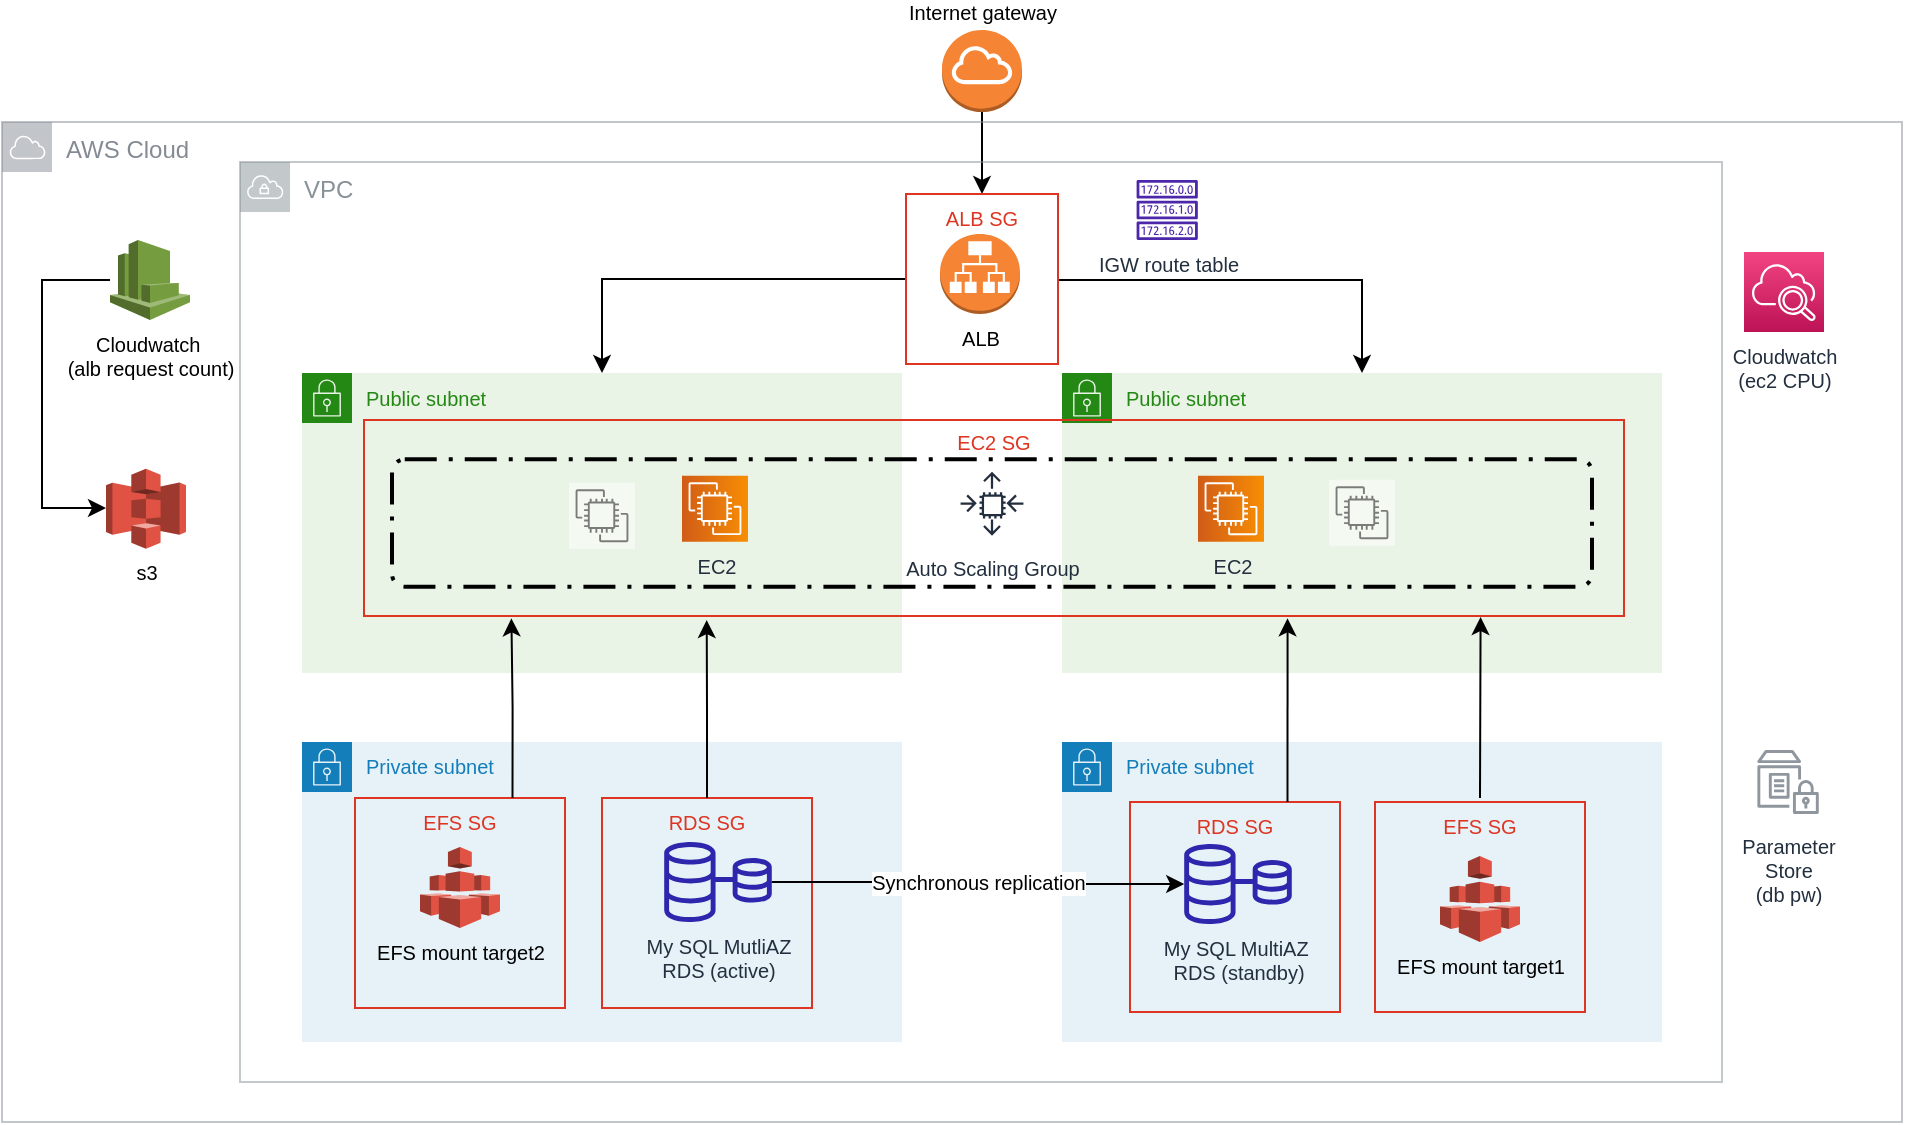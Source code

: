 <mxfile version="20.4.1" type="device"><diagram id="AdsnOwSsiy0AfqdOXsvL" name="Page-1"><mxGraphModel dx="2035" dy="635" grid="1" gridSize="10" guides="1" tooltips="1" connect="1" arrows="1" fold="1" page="1" pageScale="1" pageWidth="850" pageHeight="1100" math="0" shadow="0"><root><mxCell id="0"/><mxCell id="1" parent="0"/><mxCell id="UJqL4misTLA6MCcpcjaF-16" value="ALB" style="outlineConnect=0;dashed=0;verticalLabelPosition=bottom;verticalAlign=top;align=center;html=1;shape=mxgraph.aws3.application_load_balancer;fillColor=#F58534;gradientColor=none;fontSize=10;" parent="1" vertex="1"><mxGeometry x="399" y="216" width="40" height="40" as="geometry"/></mxCell><mxCell id="UJqL4misTLA6MCcpcjaF-38" value="IGW route table" style="sketch=0;outlineConnect=0;fontColor=#232F3E;gradientColor=none;fillColor=#4D27AA;strokeColor=none;dashed=0;verticalLabelPosition=bottom;verticalAlign=top;align=center;html=1;fontSize=10;fontStyle=0;aspect=fixed;pointerEvents=1;shape=mxgraph.aws4.route_table;" parent="1" vertex="1"><mxGeometry x="497.21" y="189" width="30.79" height="30" as="geometry"/></mxCell><mxCell id="qeLjKSfhj6K_IPL9pVhX-14" value="Private subnet&amp;nbsp;" style="points=[[0,0],[0.25,0],[0.5,0],[0.75,0],[1,0],[1,0.25],[1,0.5],[1,0.75],[1,1],[0.75,1],[0.5,1],[0.25,1],[0,1],[0,0.75],[0,0.5],[0,0.25]];outlineConnect=0;gradientColor=none;html=1;whiteSpace=wrap;fontSize=10;fontStyle=0;container=1;pointerEvents=0;collapsible=0;recursiveResize=0;shape=mxgraph.aws4.group;grIcon=mxgraph.aws4.group_security_group;grStroke=0;strokeColor=#147EBA;fillColor=#E6F2F8;verticalAlign=top;align=left;spacingLeft=30;fontColor=#147EBA;dashed=0;" parent="1" vertex="1"><mxGeometry x="80" y="470" width="300" height="150" as="geometry"/></mxCell><mxCell id="UJqL4misTLA6MCcpcjaF-26" value="My SQL MutliAZ&lt;br style=&quot;font-size: 10px;&quot;&gt;RDS (active)" style="sketch=0;outlineConnect=0;fontColor=#232F3E;gradientColor=none;fillColor=#2E27AD;strokeColor=none;dashed=0;verticalLabelPosition=bottom;verticalAlign=top;align=center;html=1;fontSize=10;fontStyle=0;aspect=fixed;pointerEvents=1;shape=mxgraph.aws4.rds_multi_az;" parent="qeLjKSfhj6K_IPL9pVhX-14" vertex="1"><mxGeometry x="181.1" y="50" width="53.79" height="40" as="geometry"/></mxCell><mxCell id="2rBMx8NJpElV8pyC6ny5-1" value="EFS mount target2" style="outlineConnect=0;dashed=0;verticalLabelPosition=bottom;verticalAlign=top;align=center;html=1;shape=mxgraph.aws3.efs;fillColor=#E05243;gradientColor=none;fontSize=10;" vertex="1" parent="qeLjKSfhj6K_IPL9pVhX-14"><mxGeometry x="59" y="52.5" width="40" height="40.5" as="geometry"/></mxCell><mxCell id="2rBMx8NJpElV8pyC6ny5-12" value="RDS SG" style="fillColor=none;strokeColor=#DD3522;verticalAlign=top;fontStyle=0;fontColor=#DD3522;fontSize=10;" vertex="1" parent="qeLjKSfhj6K_IPL9pVhX-14"><mxGeometry x="150" y="28" width="105" height="105" as="geometry"/></mxCell><mxCell id="2rBMx8NJpElV8pyC6ny5-16" value="EFS SG" style="fillColor=none;strokeColor=#DD3522;verticalAlign=top;fontStyle=0;fontColor=#DD3522;fontSize=10;" vertex="1" parent="qeLjKSfhj6K_IPL9pVhX-14"><mxGeometry x="26.5" y="28" width="105" height="105" as="geometry"/></mxCell><mxCell id="qeLjKSfhj6K_IPL9pVhX-15" value="Public subnet" style="points=[[0,0],[0.25,0],[0.5,0],[0.75,0],[1,0],[1,0.25],[1,0.5],[1,0.75],[1,1],[0.75,1],[0.5,1],[0.25,1],[0,1],[0,0.75],[0,0.5],[0,0.25]];outlineConnect=0;gradientColor=none;html=1;whiteSpace=wrap;fontSize=10;fontStyle=0;container=1;pointerEvents=0;collapsible=0;recursiveResize=0;shape=mxgraph.aws4.group;grIcon=mxgraph.aws4.group_security_group;grStroke=0;strokeColor=#248814;fillColor=#E9F3E6;verticalAlign=top;align=left;spacingLeft=30;fontColor=#248814;dashed=0;" parent="1" vertex="1"><mxGeometry x="80" y="285.5" width="300" height="150" as="geometry"/></mxCell><mxCell id="qeLjKSfhj6K_IPL9pVhX-26" value="Public subnet" style="points=[[0,0],[0.25,0],[0.5,0],[0.75,0],[1,0],[1,0.25],[1,0.5],[1,0.75],[1,1],[0.75,1],[0.5,1],[0.25,1],[0,1],[0,0.75],[0,0.5],[0,0.25]];outlineConnect=0;gradientColor=none;html=1;whiteSpace=wrap;fontSize=10;fontStyle=0;container=1;pointerEvents=0;collapsible=0;recursiveResize=0;shape=mxgraph.aws4.group;grIcon=mxgraph.aws4.group_security_group;grStroke=0;strokeColor=#248814;fillColor=#E9F3E6;verticalAlign=top;align=left;spacingLeft=30;fontColor=#248814;dashed=0;" parent="1" vertex="1"><mxGeometry x="460" y="285.5" width="300" height="150" as="geometry"/></mxCell><mxCell id="qeLjKSfhj6K_IPL9pVhX-29" value="Private subnet" style="points=[[0,0],[0.25,0],[0.5,0],[0.75,0],[1,0],[1,0.25],[1,0.5],[1,0.75],[1,1],[0.75,1],[0.5,1],[0.25,1],[0,1],[0,0.75],[0,0.5],[0,0.25]];outlineConnect=0;gradientColor=none;html=1;whiteSpace=wrap;fontSize=10;fontStyle=0;container=1;pointerEvents=0;collapsible=0;recursiveResize=0;shape=mxgraph.aws4.group;grIcon=mxgraph.aws4.group_security_group;grStroke=0;strokeColor=#147EBA;fillColor=#E6F2F8;verticalAlign=top;align=left;spacingLeft=30;fontColor=#147EBA;dashed=0;" parent="1" vertex="1"><mxGeometry x="460" y="470" width="300" height="150" as="geometry"/></mxCell><mxCell id="qeLjKSfhj6K_IPL9pVhX-30" value="My SQL MultiAZ&amp;nbsp;&lt;br style=&quot;font-size: 10px;&quot;&gt;RDS (standby)" style="sketch=0;outlineConnect=0;fontColor=#232F3E;gradientColor=none;fillColor=#2E27AD;strokeColor=none;dashed=0;verticalLabelPosition=bottom;verticalAlign=top;align=center;html=1;fontSize=10;fontStyle=0;aspect=fixed;pointerEvents=1;shape=mxgraph.aws4.rds_multi_az;" parent="qeLjKSfhj6K_IPL9pVhX-29" vertex="1"><mxGeometry x="61.1" y="51" width="53.79" height="40" as="geometry"/></mxCell><mxCell id="2rBMx8NJpElV8pyC6ny5-2" value="EFS mount target1" style="outlineConnect=0;dashed=0;verticalLabelPosition=bottom;verticalAlign=top;align=center;html=1;shape=mxgraph.aws3.efs;fillColor=#E05243;gradientColor=none;fontSize=10;" vertex="1" parent="qeLjKSfhj6K_IPL9pVhX-29"><mxGeometry x="189" y="57" width="40" height="43" as="geometry"/></mxCell><mxCell id="2rBMx8NJpElV8pyC6ny5-13" value="RDS SG" style="fillColor=none;strokeColor=#DD3522;verticalAlign=top;fontStyle=0;fontColor=#DD3522;fontSize=10;" vertex="1" parent="qeLjKSfhj6K_IPL9pVhX-29"><mxGeometry x="34" y="30" width="105" height="105" as="geometry"/></mxCell><mxCell id="2rBMx8NJpElV8pyC6ny5-35" value="EFS SG" style="fillColor=none;strokeColor=#DD3522;verticalAlign=top;fontStyle=0;fontColor=#DD3522;fontSize=10;" vertex="1" parent="qeLjKSfhj6K_IPL9pVhX-29"><mxGeometry x="156.5" y="30" width="105" height="105" as="geometry"/></mxCell><mxCell id="2rBMx8NJpElV8pyC6ny5-6" value="Synchronous&amp;nbsp;replication" style="edgeStyle=orthogonalEdgeStyle;rounded=0;orthogonalLoop=1;jettySize=auto;html=1;fontSize=10;" edge="1" parent="1" source="UJqL4misTLA6MCcpcjaF-26" target="qeLjKSfhj6K_IPL9pVhX-30"><mxGeometry relative="1" as="geometry"><mxPoint x="780" y="555" as="targetPoint"/></mxGeometry></mxCell><mxCell id="2rBMx8NJpElV8pyC6ny5-52" style="edgeStyle=orthogonalEdgeStyle;rounded=0;orthogonalLoop=1;jettySize=auto;html=1;entryX=0.5;entryY=0;entryDx=0;entryDy=0;fontSize=10;" edge="1" parent="1" source="2rBMx8NJpElV8pyC6ny5-10" target="2rBMx8NJpElV8pyC6ny5-23"><mxGeometry relative="1" as="geometry"/></mxCell><mxCell id="2rBMx8NJpElV8pyC6ny5-10" value="Internet gateway" style="outlineConnect=0;dashed=0;verticalLabelPosition=top;verticalAlign=bottom;align=center;html=1;shape=mxgraph.aws3.internet_gateway;fillColor=#F58534;gradientColor=none;fontSize=10;labelPosition=center;" vertex="1" parent="1"><mxGeometry x="400" y="114" width="40" height="41" as="geometry"/></mxCell><mxCell id="2rBMx8NJpElV8pyC6ny5-29" style="edgeStyle=orthogonalEdgeStyle;rounded=0;orthogonalLoop=1;jettySize=auto;html=1;entryX=0.883;entryY=0.995;entryDx=0;entryDy=0;entryPerimeter=0;fontSize=10;" edge="1" parent="1"><mxGeometry relative="1" as="geometry"><mxPoint x="669" y="490" as="sourcePoint"/><mxPoint x="669.29" y="407.525" as="targetPoint"/><Array as="points"><mxPoint x="669" y="498"/></Array></mxGeometry></mxCell><mxCell id="2rBMx8NJpElV8pyC6ny5-19" value="s3" style="outlineConnect=0;dashed=0;verticalLabelPosition=bottom;verticalAlign=top;align=center;html=1;shape=mxgraph.aws3.s3;fillColor=#E05243;gradientColor=none;fontSize=10;" vertex="1" parent="1"><mxGeometry x="-18.0" y="333.37" width="40" height="40" as="geometry"/></mxCell><mxCell id="2rBMx8NJpElV8pyC6ny5-40" style="edgeStyle=orthogonalEdgeStyle;rounded=0;orthogonalLoop=1;jettySize=auto;html=1;entryX=0.5;entryY=0;entryDx=0;entryDy=0;fontSize=10;" edge="1" parent="1" source="2rBMx8NJpElV8pyC6ny5-23" target="qeLjKSfhj6K_IPL9pVhX-15"><mxGeometry relative="1" as="geometry"/></mxCell><mxCell id="2rBMx8NJpElV8pyC6ny5-44" style="edgeStyle=orthogonalEdgeStyle;rounded=0;orthogonalLoop=1;jettySize=auto;html=1;fontSize=10;entryX=0.5;entryY=0;entryDx=0;entryDy=0;" edge="1" parent="1" target="qeLjKSfhj6K_IPL9pVhX-26"><mxGeometry relative="1" as="geometry"><mxPoint x="610" y="284.5" as="targetPoint"/><mxPoint x="458" y="239" as="sourcePoint"/><Array as="points"><mxPoint x="610" y="239"/></Array></mxGeometry></mxCell><mxCell id="2rBMx8NJpElV8pyC6ny5-23" value="ALB SG" style="fillColor=none;strokeColor=#DD3522;verticalAlign=top;fontStyle=0;fontColor=#DD3522;fontSize=10;" vertex="1" parent="1"><mxGeometry x="382" y="196" width="76" height="85" as="geometry"/></mxCell><mxCell id="2rBMx8NJpElV8pyC6ny5-24" value="EC2 SG&#10;" style="fillColor=none;strokeColor=#DD3522;verticalAlign=top;fontStyle=0;fontColor=#DD3522;fontSize=10;align=center;horizontal=1;spacingTop=-1;" vertex="1" parent="1"><mxGeometry x="111" y="309" width="630" height="98" as="geometry"/></mxCell><mxCell id="2rBMx8NJpElV8pyC6ny5-27" style="edgeStyle=orthogonalEdgeStyle;rounded=0;orthogonalLoop=1;jettySize=auto;html=1;entryX=0.272;entryY=1.021;entryDx=0;entryDy=0;entryPerimeter=0;fontSize=10;" edge="1" parent="1" source="2rBMx8NJpElV8pyC6ny5-12" target="2rBMx8NJpElV8pyC6ny5-24"><mxGeometry relative="1" as="geometry"/></mxCell><mxCell id="2rBMx8NJpElV8pyC6ny5-30" value="" style="edgeStyle=orthogonalEdgeStyle;rounded=0;orthogonalLoop=1;jettySize=auto;html=1;fontSize=10;exitX=0.75;exitY=0;exitDx=0;exitDy=0;entryX=0.733;entryY=1.012;entryDx=0;entryDy=0;entryPerimeter=0;" edge="1" parent="1" source="2rBMx8NJpElV8pyC6ny5-13" target="2rBMx8NJpElV8pyC6ny5-24"><mxGeometry relative="1" as="geometry"><mxPoint x="580" y="440" as="targetPoint"/><Array as="points"/></mxGeometry></mxCell><mxCell id="2rBMx8NJpElV8pyC6ny5-45" style="edgeStyle=orthogonalEdgeStyle;rounded=0;orthogonalLoop=1;jettySize=auto;html=1;fontSize=10;" edge="1" parent="1" source="2rBMx8NJpElV8pyC6ny5-32" target="2rBMx8NJpElV8pyC6ny5-19"><mxGeometry relative="1" as="geometry"><mxPoint x="-40" y="350" as="targetPoint"/><Array as="points"><mxPoint x="-50" y="239"/><mxPoint x="-50" y="353"/></Array></mxGeometry></mxCell><mxCell id="2rBMx8NJpElV8pyC6ny5-32" value="Cloudwatch&amp;nbsp;&lt;br style=&quot;font-size: 10px;&quot;&gt;(alb request count)" style="outlineConnect=0;dashed=0;verticalLabelPosition=bottom;verticalAlign=top;align=center;html=1;shape=mxgraph.aws3.cloudwatch;fillColor=#759C3E;gradientColor=none;fontSize=10;" vertex="1" parent="1"><mxGeometry x="-16" y="219" width="40" height="40" as="geometry"/></mxCell><mxCell id="2rBMx8NJpElV8pyC6ny5-34" value="Cloudwatch&lt;br&gt;(ec2 CPU)" style="sketch=0;points=[[0,0,0],[0.25,0,0],[0.5,0,0],[0.75,0,0],[1,0,0],[0,1,0],[0.25,1,0],[0.5,1,0],[0.75,1,0],[1,1,0],[0,0.25,0],[0,0.5,0],[0,0.75,0],[1,0.25,0],[1,0.5,0],[1,0.75,0]];points=[[0,0,0],[0.25,0,0],[0.5,0,0],[0.75,0,0],[1,0,0],[0,1,0],[0.25,1,0],[0.5,1,0],[0.75,1,0],[1,1,0],[0,0.25,0],[0,0.5,0],[0,0.75,0],[1,0.25,0],[1,0.5,0],[1,0.75,0]];outlineConnect=0;fontColor=#232F3E;gradientColor=#F34482;gradientDirection=north;fillColor=#BC1356;strokeColor=#ffffff;dashed=0;verticalLabelPosition=bottom;verticalAlign=top;align=center;html=1;fontSize=10;fontStyle=0;aspect=fixed;shape=mxgraph.aws4.resourceIcon;resIcon=mxgraph.aws4.cloudwatch_2;" vertex="1" parent="1"><mxGeometry x="801" y="225" width="40" height="40" as="geometry"/></mxCell><mxCell id="2rBMx8NJpElV8pyC6ny5-36" value="" style="rounded=1;arcSize=10;dashed=1;fillColor=none;gradientColor=none;dashPattern=8 3 1 3;strokeWidth=2;fontSize=10;verticalAlign=bottom;labelPosition=center;verticalLabelPosition=top;align=center;" vertex="1" parent="1"><mxGeometry x="125" y="328.66" width="600" height="63.68" as="geometry"/></mxCell><mxCell id="2rBMx8NJpElV8pyC6ny5-37" value="Auto Scaling Group&lt;br style=&quot;font-size: 10px;&quot;&gt;&lt;font style=&quot;font-size: 10px;&quot;&gt;&lt;br style=&quot;font-size: 10px;&quot;&gt;&lt;/font&gt;" style="sketch=0;outlineConnect=0;fontColor=#232F3E;gradientColor=none;strokeColor=#232F3E;fillColor=#ffffff;dashed=0;verticalLabelPosition=bottom;verticalAlign=top;align=center;html=1;fontSize=10;fontStyle=0;aspect=fixed;shape=mxgraph.aws4.resourceIcon;resIcon=mxgraph.aws4.auto_scaling;" vertex="1" parent="1"><mxGeometry x="405" y="330.84" width="40" height="40" as="geometry"/></mxCell><mxCell id="UJqL4misTLA6MCcpcjaF-13" value="EC2" style="sketch=0;points=[[0,0,0],[0.25,0,0],[0.5,0,0],[0.75,0,0],[1,0,0],[0,1,0],[0.25,1,0],[0.5,1,0],[0.75,1,0],[1,1,0],[0,0.25,0],[0,0.5,0],[0,0.75,0],[1,0.25,0],[1,0.5,0],[1,0.75,0]];outlineConnect=0;fontColor=#232F3E;gradientColor=#F78E04;gradientDirection=north;fillColor=#D05C17;strokeColor=#ffffff;dashed=0;verticalLabelPosition=bottom;verticalAlign=top;align=center;html=1;fontSize=10;fontStyle=0;aspect=fixed;shape=mxgraph.aws4.resourceIcon;resIcon=mxgraph.aws4.ec2;direction=south;" parent="1" vertex="1"><mxGeometry x="270.0" y="336.84" width="33" height="33" as="geometry"/></mxCell><mxCell id="qeLjKSfhj6K_IPL9pVhX-27" value="EC2" style="sketch=0;points=[[0,0,0],[0.25,0,0],[0.5,0,0],[0.75,0,0],[1,0,0],[0,1,0],[0.25,1,0],[0.5,1,0],[0.75,1,0],[1,1,0],[0,0.25,0],[0,0.5,0],[0,0.75,0],[1,0.25,0],[1,0.5,0],[1,0.75,0]];outlineConnect=0;fontColor=#232F3E;gradientColor=#F78E04;gradientDirection=north;fillColor=#D05C17;strokeColor=#ffffff;dashed=0;verticalLabelPosition=bottom;verticalAlign=top;align=center;html=1;fontSize=10;fontStyle=0;aspect=fixed;shape=mxgraph.aws4.resourceIcon;resIcon=mxgraph.aws4.ec2;direction=south;" parent="1" vertex="1"><mxGeometry x="528" y="336.87" width="33" height="33" as="geometry"/></mxCell><mxCell id="2rBMx8NJpElV8pyC6ny5-39" value="" style="edgeStyle=orthogonalEdgeStyle;rounded=0;orthogonalLoop=1;jettySize=auto;html=1;fontSize=10;exitX=0.75;exitY=0;exitDx=0;exitDy=0;entryX=0.117;entryY=1.012;entryDx=0;entryDy=0;entryPerimeter=0;" edge="1" parent="1" source="2rBMx8NJpElV8pyC6ny5-16" target="2rBMx8NJpElV8pyC6ny5-24"><mxGeometry relative="1" as="geometry"/></mxCell><mxCell id="2rBMx8NJpElV8pyC6ny5-47" value="" style="sketch=0;points=[[0,0,0],[0.25,0,0],[0.5,0,0],[0.75,0,0],[1,0,0],[0,1,0],[0.25,1,0],[0.5,1,0],[0.75,1,0],[1,1,0],[0,0.25,0],[0,0.5,0],[0,0.75,0],[1,0.25,0],[1,0.5,0],[1,0.75,0]];outlineConnect=0;gradientDirection=north;dashed=0;verticalLabelPosition=bottom;verticalAlign=top;align=center;html=1;fontSize=10;fontStyle=0;aspect=fixed;shape=mxgraph.aws4.resourceIcon;resIcon=mxgraph.aws4.ec2;opacity=50;shadow=0;direction=south;" vertex="1" parent="1"><mxGeometry x="213.5" y="340.37" width="33" height="33" as="geometry"/></mxCell><mxCell id="2rBMx8NJpElV8pyC6ny5-48" value="" style="sketch=0;points=[[0,0,0],[0.25,0,0],[0.5,0,0],[0.75,0,0],[1,0,0],[0,1,0],[0.25,1,0],[0.5,1,0],[0.75,1,0],[1,1,0],[0,0.25,0],[0,0.5,0],[0,0.75,0],[1,0.25,0],[1,0.5,0],[1,0.75,0]];outlineConnect=0;gradientDirection=north;dashed=0;verticalLabelPosition=bottom;verticalAlign=top;align=center;html=1;fontSize=10;fontStyle=0;aspect=fixed;shape=mxgraph.aws4.resourceIcon;resIcon=mxgraph.aws4.ec2;opacity=50;shadow=0;direction=south;" vertex="1" parent="1"><mxGeometry x="593.5" y="338.87" width="33" height="33" as="geometry"/></mxCell><mxCell id="2rBMx8NJpElV8pyC6ny5-53" value="Parameter&lt;br&gt;Store&lt;br&gt;(db pw)" style="sketch=0;outlineConnect=0;fontColor=#232F3E;gradientColor=none;strokeColor=#232F3E;fillColor=#ffffff;dashed=0;verticalLabelPosition=bottom;verticalAlign=top;align=center;html=1;fontSize=10;fontStyle=0;aspect=fixed;shape=mxgraph.aws4.resourceIcon;resIcon=mxgraph.aws4.parameter_store;shadow=0;opacity=50;" vertex="1" parent="1"><mxGeometry x="803" y="470" width="40" height="40" as="geometry"/></mxCell><mxCell id="2rBMx8NJpElV8pyC6ny5-56" value="VPC" style="sketch=0;outlineConnect=0;gradientColor=none;html=1;whiteSpace=wrap;fontSize=12;fontStyle=0;shape=mxgraph.aws4.group;grIcon=mxgraph.aws4.group_vpc;strokeColor=#879196;fillColor=none;verticalAlign=top;align=left;spacingLeft=30;fontColor=#879196;dashed=0;shadow=0;opacity=50;" vertex="1" parent="1"><mxGeometry x="49" y="180" width="741" height="460" as="geometry"/></mxCell><mxCell id="2rBMx8NJpElV8pyC6ny5-57" value="AWS Cloud" style="sketch=0;outlineConnect=0;gradientColor=none;html=1;whiteSpace=wrap;fontSize=12;fontStyle=0;shape=mxgraph.aws4.group;grIcon=mxgraph.aws4.group_aws_cloud;strokeColor=#858B94;fillColor=none;verticalAlign=top;align=left;spacingLeft=30;fontColor=#858B94;dashed=0;shadow=0;opacity=50;" vertex="1" parent="1"><mxGeometry x="-70" y="160" width="950" height="500" as="geometry"/></mxCell></root></mxGraphModel></diagram></mxfile>